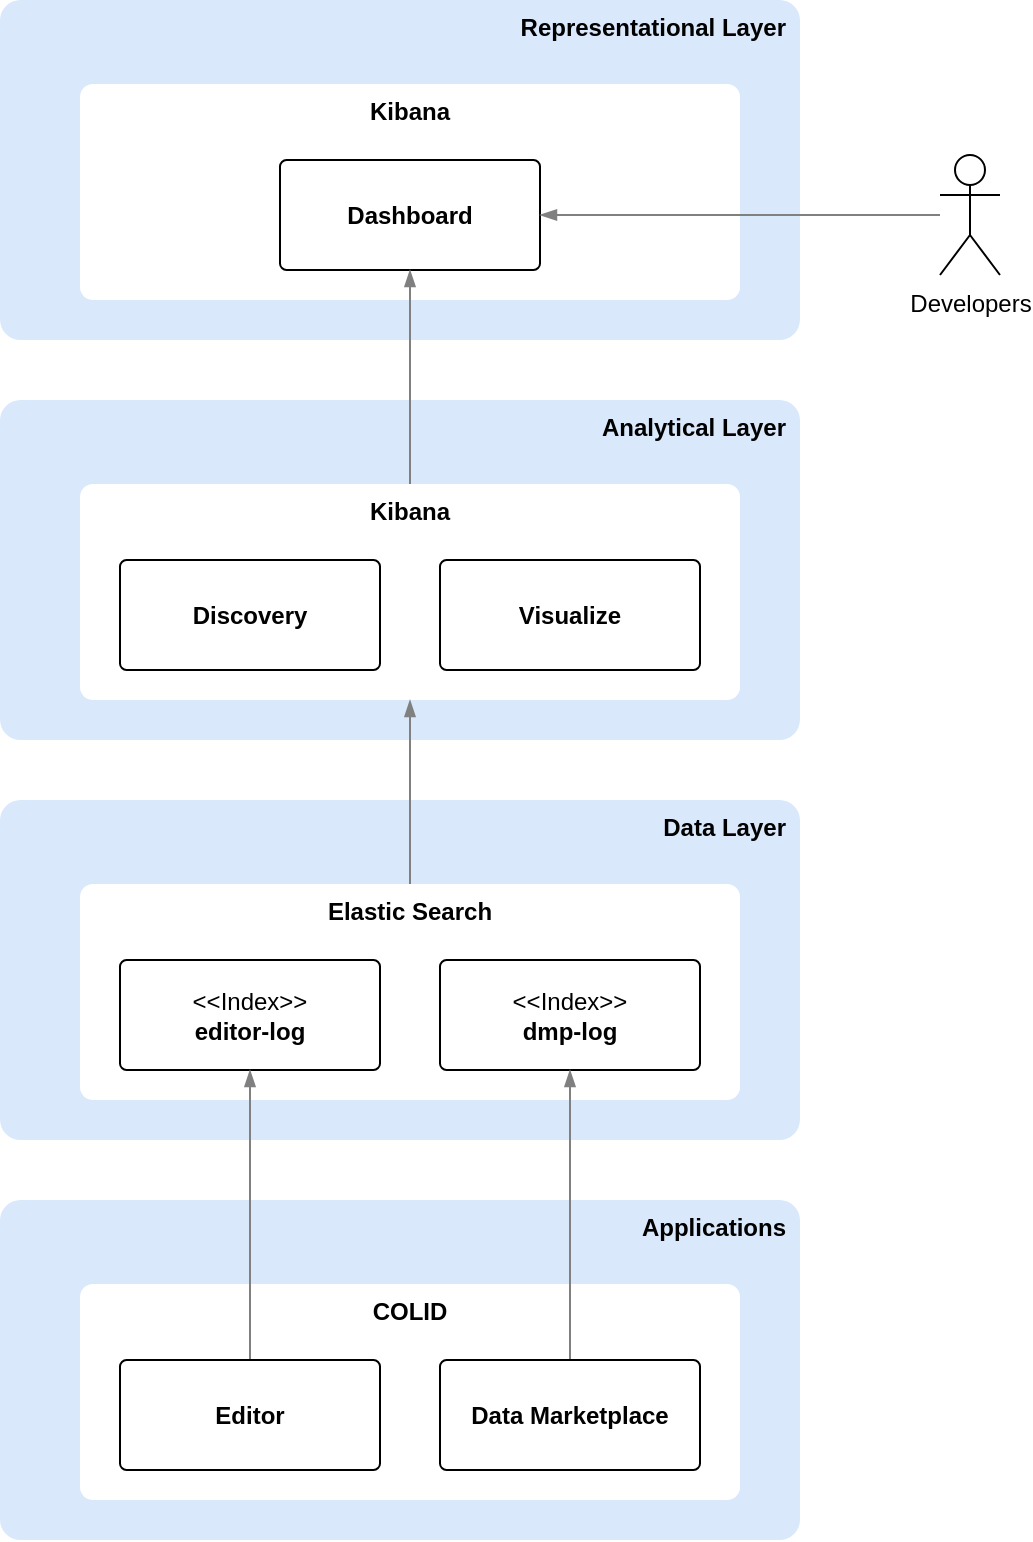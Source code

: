 <mxfile version="13.1.14" type="device"><diagram name="Page-1" id="5f0bae14-7c28-e335-631c-24af17079c00"><mxGraphModel dx="1272" dy="1063" grid="1" gridSize="10" guides="1" tooltips="1" connect="1" arrows="1" fold="1" page="1" pageScale="1" pageWidth="1100" pageHeight="850" background="#ffffff" math="0" shadow="0"><root><mxCell id="0"/><mxCell id="1" parent="0"/><mxCell id="3PPIQlG3f1cYOK_uzEJ6-1" value="&lt;b&gt;Representational Layer&lt;/b&gt;" style="rounded=1;whiteSpace=wrap;html=1;arcSize=6;align=right;verticalAlign=top;spacingRight=5;fillColor=#dae8fc;strokeColor=none;" vertex="1" parent="1"><mxGeometry x="10" y="10" width="400" height="170" as="geometry"/></mxCell><mxCell id="3PPIQlG3f1cYOK_uzEJ6-5" value="Kibana" style="rounded=1;whiteSpace=wrap;html=1;arcSize=6;strokeColor=none;verticalAlign=top;fontStyle=1" vertex="1" parent="1"><mxGeometry x="50" y="52" width="330" height="108" as="geometry"/></mxCell><mxCell id="3PPIQlG3f1cYOK_uzEJ6-6" value="Dashboard" style="rounded=1;whiteSpace=wrap;html=1;arcSize=6;strokeColor=#000000;verticalAlign=middle;fontStyle=1" vertex="1" parent="1"><mxGeometry x="150" y="90" width="130" height="55" as="geometry"/></mxCell><mxCell id="3PPIQlG3f1cYOK_uzEJ6-8" value="&lt;b&gt;Analytical Layer&lt;/b&gt;" style="rounded=1;whiteSpace=wrap;html=1;arcSize=6;align=right;verticalAlign=top;spacingRight=5;fillColor=#dae8fc;strokeColor=none;" vertex="1" parent="1"><mxGeometry x="10" y="210" width="400" height="170" as="geometry"/></mxCell><mxCell id="3PPIQlG3f1cYOK_uzEJ6-23" style="edgeStyle=orthogonalEdgeStyle;rounded=0;orthogonalLoop=1;jettySize=auto;html=1;exitX=0.5;exitY=0;exitDx=0;exitDy=0;endArrow=blockThin;endFill=1;strokeColor=#808080;" edge="1" parent="1" source="3PPIQlG3f1cYOK_uzEJ6-9" target="3PPIQlG3f1cYOK_uzEJ6-6"><mxGeometry relative="1" as="geometry"/></mxCell><mxCell id="3PPIQlG3f1cYOK_uzEJ6-9" value="Kibana" style="rounded=1;whiteSpace=wrap;html=1;arcSize=6;strokeColor=none;verticalAlign=top;fontStyle=1" vertex="1" parent="1"><mxGeometry x="50" y="252" width="330" height="108" as="geometry"/></mxCell><mxCell id="3PPIQlG3f1cYOK_uzEJ6-10" value="Discovery" style="rounded=1;whiteSpace=wrap;html=1;arcSize=6;strokeColor=#000000;verticalAlign=middle;fontStyle=1" vertex="1" parent="1"><mxGeometry x="70" y="290" width="130" height="55" as="geometry"/></mxCell><mxCell id="3PPIQlG3f1cYOK_uzEJ6-11" value="Visualize" style="rounded=1;whiteSpace=wrap;html=1;arcSize=6;strokeColor=#000000;verticalAlign=middle;fontStyle=1" vertex="1" parent="1"><mxGeometry x="230" y="290" width="130" height="55" as="geometry"/></mxCell><mxCell id="3PPIQlG3f1cYOK_uzEJ6-12" value="&lt;b&gt;Data Layer&lt;/b&gt;" style="rounded=1;whiteSpace=wrap;html=1;arcSize=6;align=right;verticalAlign=top;spacingRight=5;fillColor=#dae8fc;strokeColor=none;" vertex="1" parent="1"><mxGeometry x="10" y="410" width="400" height="170" as="geometry"/></mxCell><mxCell id="3PPIQlG3f1cYOK_uzEJ6-22" style="edgeStyle=orthogonalEdgeStyle;rounded=0;orthogonalLoop=1;jettySize=auto;html=1;endArrow=blockThin;endFill=1;strokeColor=#808080;" edge="1" parent="1" source="3PPIQlG3f1cYOK_uzEJ6-13" target="3PPIQlG3f1cYOK_uzEJ6-9"><mxGeometry relative="1" as="geometry"/></mxCell><mxCell id="3PPIQlG3f1cYOK_uzEJ6-13" value="Elastic Search" style="rounded=1;whiteSpace=wrap;html=1;arcSize=6;strokeColor=none;verticalAlign=top;fontStyle=1" vertex="1" parent="1"><mxGeometry x="50" y="452" width="330" height="108" as="geometry"/></mxCell><mxCell id="3PPIQlG3f1cYOK_uzEJ6-14" value="&lt;span style=&quot;font-weight: normal&quot;&gt;&amp;lt;&amp;lt;Index&amp;gt;&amp;gt;&lt;/span&gt;&lt;br&gt;editor-log" style="rounded=1;whiteSpace=wrap;html=1;arcSize=6;strokeColor=#000000;verticalAlign=middle;fontStyle=1" vertex="1" parent="1"><mxGeometry x="70" y="490" width="130" height="55" as="geometry"/></mxCell><mxCell id="3PPIQlG3f1cYOK_uzEJ6-15" value="&lt;span style=&quot;font-weight: normal&quot;&gt;&amp;lt;&amp;lt;Index&amp;gt;&amp;gt;&lt;/span&gt;&lt;br&gt;dmp-log" style="rounded=1;whiteSpace=wrap;html=1;arcSize=6;strokeColor=#000000;verticalAlign=middle;fontStyle=1" vertex="1" parent="1"><mxGeometry x="230" y="490" width="130" height="55" as="geometry"/></mxCell><mxCell id="3PPIQlG3f1cYOK_uzEJ6-16" value="&lt;b&gt;Applications&lt;/b&gt;" style="rounded=1;whiteSpace=wrap;html=1;arcSize=6;align=right;verticalAlign=top;spacingRight=5;fillColor=#dae8fc;strokeColor=none;" vertex="1" parent="1"><mxGeometry x="10" y="610" width="400" height="170" as="geometry"/></mxCell><mxCell id="3PPIQlG3f1cYOK_uzEJ6-17" value="COLID" style="rounded=1;whiteSpace=wrap;html=1;arcSize=6;strokeColor=none;verticalAlign=top;fontStyle=1" vertex="1" parent="1"><mxGeometry x="50" y="652" width="330" height="108" as="geometry"/></mxCell><mxCell id="3PPIQlG3f1cYOK_uzEJ6-20" style="edgeStyle=orthogonalEdgeStyle;rounded=0;orthogonalLoop=1;jettySize=auto;html=1;exitX=0.5;exitY=0;exitDx=0;exitDy=0;entryX=0.5;entryY=1;entryDx=0;entryDy=0;endArrow=blockThin;endFill=1;strokeColor=#808080;" edge="1" parent="1" source="3PPIQlG3f1cYOK_uzEJ6-18" target="3PPIQlG3f1cYOK_uzEJ6-14"><mxGeometry relative="1" as="geometry"/></mxCell><mxCell id="3PPIQlG3f1cYOK_uzEJ6-18" value="Editor" style="rounded=1;whiteSpace=wrap;html=1;arcSize=6;strokeColor=#000000;verticalAlign=middle;fontStyle=1" vertex="1" parent="1"><mxGeometry x="70" y="690" width="130" height="55" as="geometry"/></mxCell><mxCell id="3PPIQlG3f1cYOK_uzEJ6-21" style="edgeStyle=orthogonalEdgeStyle;rounded=0;orthogonalLoop=1;jettySize=auto;html=1;exitX=0.5;exitY=0;exitDx=0;exitDy=0;entryX=0.5;entryY=1;entryDx=0;entryDy=0;endArrow=blockThin;endFill=1;strokeColor=#808080;" edge="1" parent="1" source="3PPIQlG3f1cYOK_uzEJ6-19" target="3PPIQlG3f1cYOK_uzEJ6-15"><mxGeometry relative="1" as="geometry"/></mxCell><mxCell id="3PPIQlG3f1cYOK_uzEJ6-19" value="Data Marketplace" style="rounded=1;whiteSpace=wrap;html=1;arcSize=6;strokeColor=#000000;verticalAlign=middle;fontStyle=1" vertex="1" parent="1"><mxGeometry x="230" y="690" width="130" height="55" as="geometry"/></mxCell><mxCell id="3PPIQlG3f1cYOK_uzEJ6-27" style="edgeStyle=orthogonalEdgeStyle;rounded=0;orthogonalLoop=1;jettySize=auto;html=1;endArrow=blockThin;endFill=1;strokeColor=#808080;" edge="1" parent="1" source="3PPIQlG3f1cYOK_uzEJ6-24" target="3PPIQlG3f1cYOK_uzEJ6-6"><mxGeometry relative="1" as="geometry"/></mxCell><mxCell id="3PPIQlG3f1cYOK_uzEJ6-24" value="Developers" style="shape=umlActor;verticalLabelPosition=bottom;labelBackgroundColor=#ffffff;verticalAlign=top;html=1;outlineConnect=0;strokeColor=#000000;" vertex="1" parent="1"><mxGeometry x="480" y="87.5" width="30" height="60" as="geometry"/></mxCell></root></mxGraphModel></diagram></mxfile>